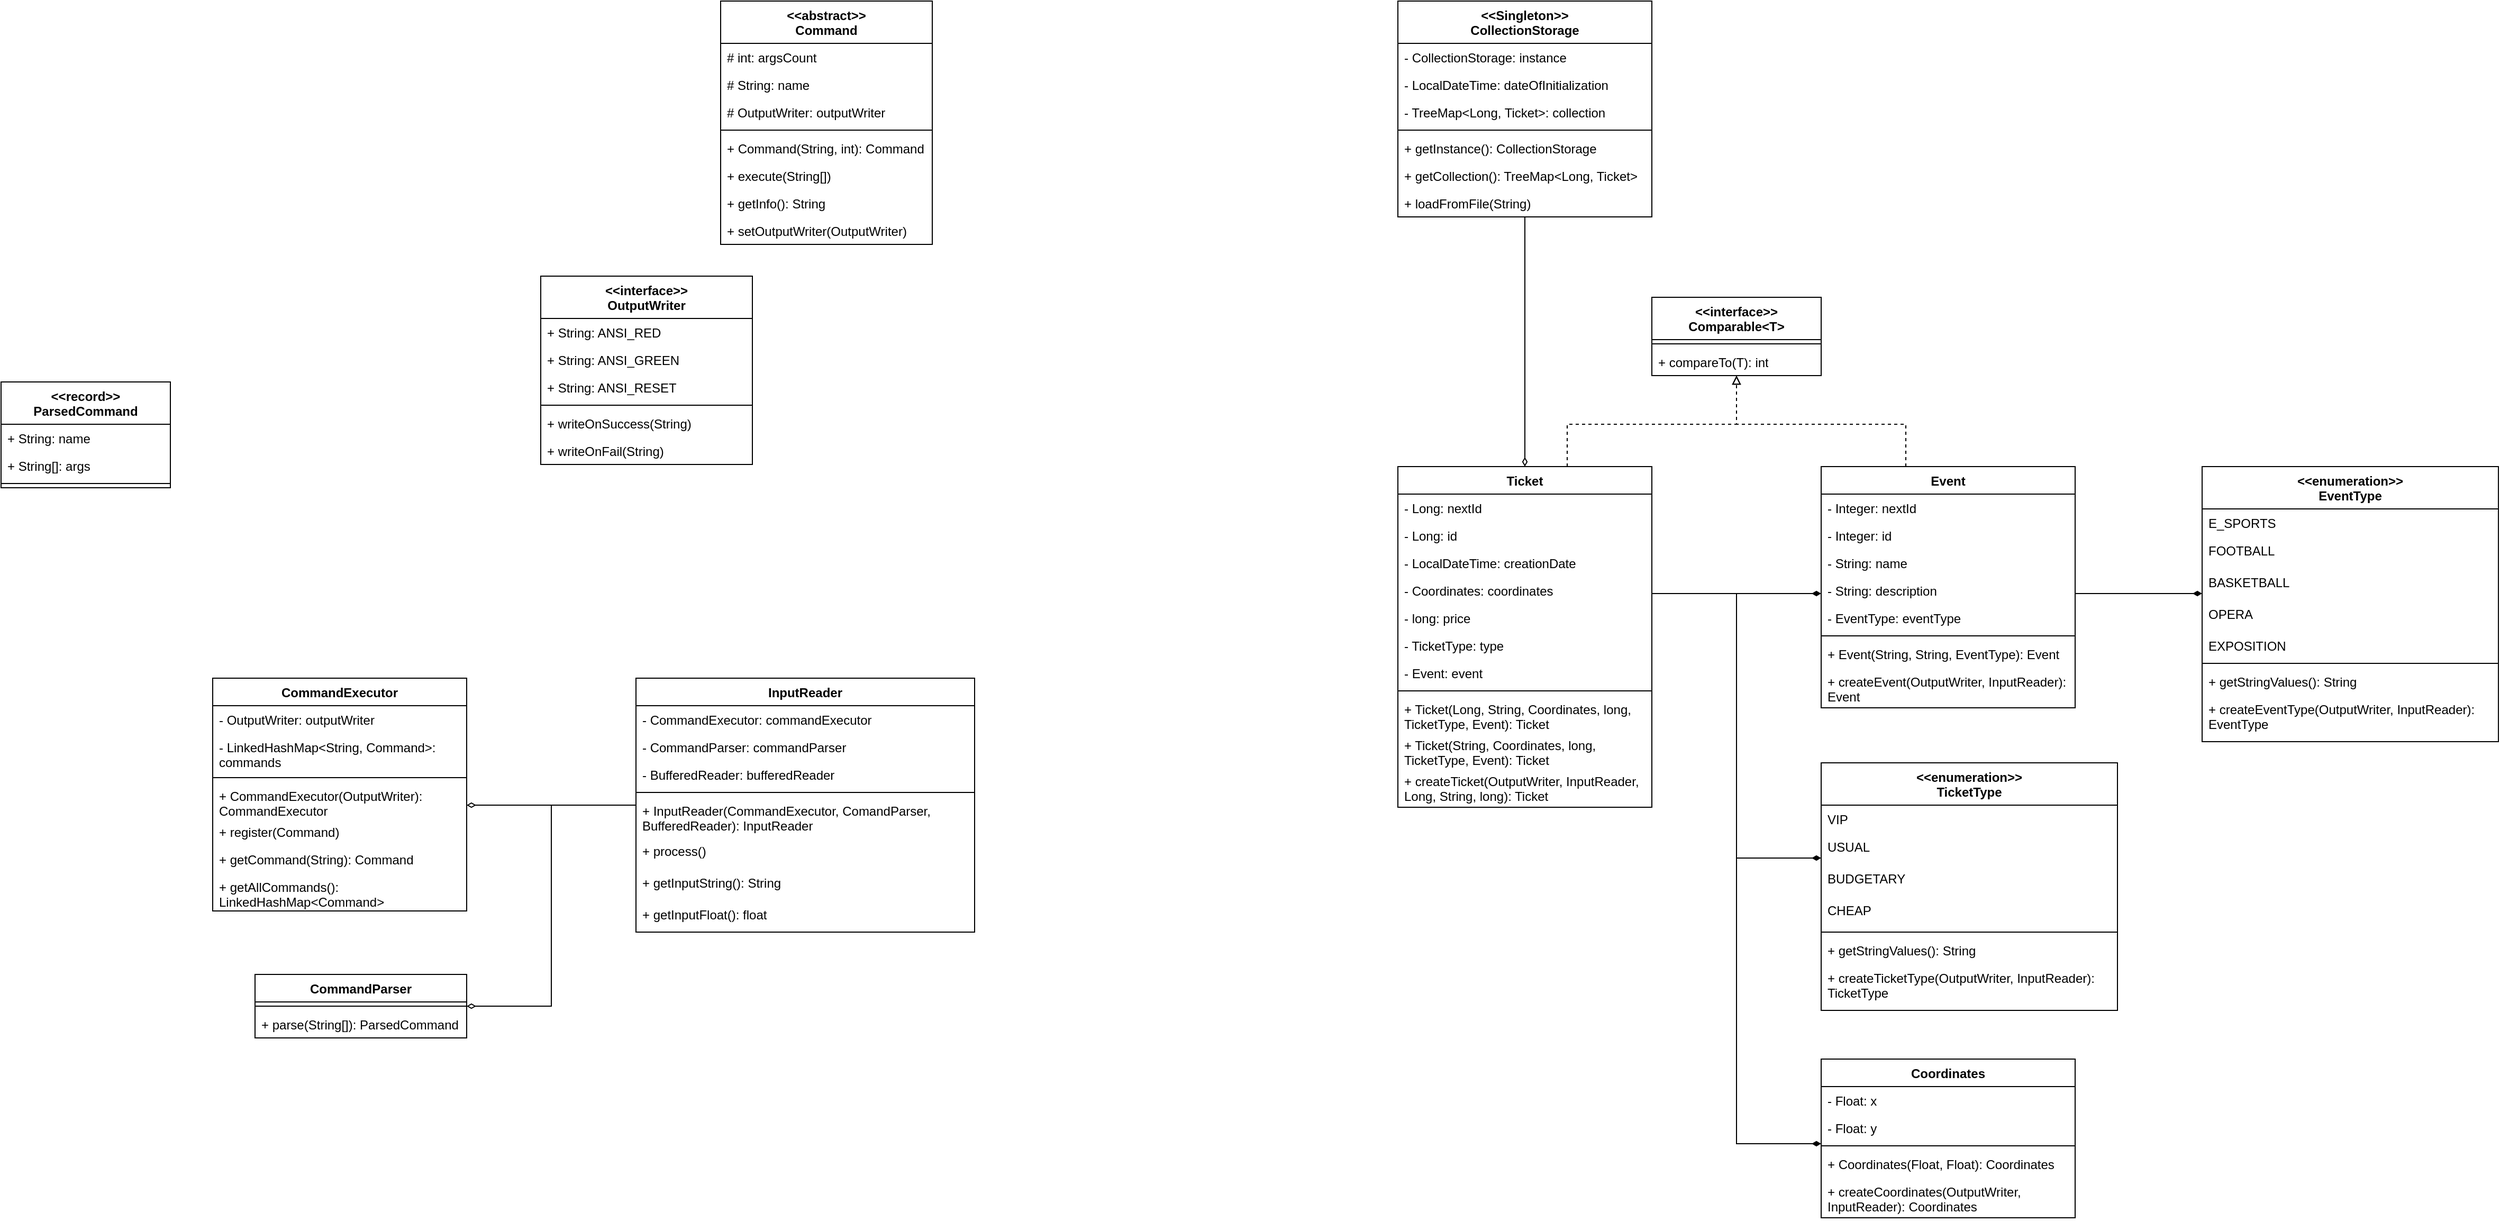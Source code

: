 <mxfile version="26.0.11">
  <diagram name="Страница — 1" id="2B_twAa1wRJCid5-EPwe">
    <mxGraphModel dx="1854" dy="580" grid="1" gridSize="10" guides="1" tooltips="1" connect="1" arrows="1" fold="1" page="1" pageScale="1" pageWidth="827" pageHeight="1169" math="0" shadow="0">
      <root>
        <mxCell id="0" />
        <mxCell id="1" parent="0" />
        <mxCell id="D6TceHeghgm-f9O-wfHP-1" value="&lt;div&gt;&amp;lt;&amp;lt;abstract&amp;gt;&amp;gt;&lt;/div&gt;Command" style="swimlane;fontStyle=1;align=center;verticalAlign=top;childLayout=stackLayout;horizontal=1;startSize=40;horizontalStack=0;resizeParent=1;resizeParentMax=0;resizeLast=0;collapsible=1;marginBottom=0;whiteSpace=wrap;html=1;" vertex="1" parent="1">
          <mxGeometry x="520" y="120" width="200" height="230" as="geometry" />
        </mxCell>
        <mxCell id="D6TceHeghgm-f9O-wfHP-2" value="# int: argsCount" style="text;strokeColor=none;fillColor=none;align=left;verticalAlign=top;spacingLeft=4;spacingRight=4;overflow=hidden;rotatable=0;points=[[0,0.5],[1,0.5]];portConstraint=eastwest;whiteSpace=wrap;html=1;" vertex="1" parent="D6TceHeghgm-f9O-wfHP-1">
          <mxGeometry y="40" width="200" height="26" as="geometry" />
        </mxCell>
        <mxCell id="D6TceHeghgm-f9O-wfHP-5" value="# String: name" style="text;strokeColor=none;fillColor=none;align=left;verticalAlign=top;spacingLeft=4;spacingRight=4;overflow=hidden;rotatable=0;points=[[0,0.5],[1,0.5]];portConstraint=eastwest;whiteSpace=wrap;html=1;" vertex="1" parent="D6TceHeghgm-f9O-wfHP-1">
          <mxGeometry y="66" width="200" height="26" as="geometry" />
        </mxCell>
        <mxCell id="D6TceHeghgm-f9O-wfHP-6" value="# OutputWriter: outputWriter" style="text;strokeColor=none;fillColor=none;align=left;verticalAlign=top;spacingLeft=4;spacingRight=4;overflow=hidden;rotatable=0;points=[[0,0.5],[1,0.5]];portConstraint=eastwest;whiteSpace=wrap;html=1;" vertex="1" parent="D6TceHeghgm-f9O-wfHP-1">
          <mxGeometry y="92" width="200" height="26" as="geometry" />
        </mxCell>
        <mxCell id="D6TceHeghgm-f9O-wfHP-3" value="" style="line;strokeWidth=1;fillColor=none;align=left;verticalAlign=middle;spacingTop=-1;spacingLeft=3;spacingRight=3;rotatable=0;labelPosition=right;points=[];portConstraint=eastwest;strokeColor=inherit;" vertex="1" parent="D6TceHeghgm-f9O-wfHP-1">
          <mxGeometry y="118" width="200" height="8" as="geometry" />
        </mxCell>
        <mxCell id="D6TceHeghgm-f9O-wfHP-4" value="+ Command(String, int): Command" style="text;strokeColor=none;fillColor=none;align=left;verticalAlign=top;spacingLeft=4;spacingRight=4;overflow=hidden;rotatable=0;points=[[0,0.5],[1,0.5]];portConstraint=eastwest;whiteSpace=wrap;html=1;" vertex="1" parent="D6TceHeghgm-f9O-wfHP-1">
          <mxGeometry y="126" width="200" height="26" as="geometry" />
        </mxCell>
        <mxCell id="D6TceHeghgm-f9O-wfHP-7" value="+ execute(String[])" style="text;strokeColor=none;fillColor=none;align=left;verticalAlign=top;spacingLeft=4;spacingRight=4;overflow=hidden;rotatable=0;points=[[0,0.5],[1,0.5]];portConstraint=eastwest;whiteSpace=wrap;html=1;" vertex="1" parent="D6TceHeghgm-f9O-wfHP-1">
          <mxGeometry y="152" width="200" height="26" as="geometry" />
        </mxCell>
        <mxCell id="D6TceHeghgm-f9O-wfHP-9" value="+ getInfo(): String" style="text;strokeColor=none;fillColor=none;align=left;verticalAlign=top;spacingLeft=4;spacingRight=4;overflow=hidden;rotatable=0;points=[[0,0.5],[1,0.5]];portConstraint=eastwest;whiteSpace=wrap;html=1;" vertex="1" parent="D6TceHeghgm-f9O-wfHP-1">
          <mxGeometry y="178" width="200" height="26" as="geometry" />
        </mxCell>
        <mxCell id="D6TceHeghgm-f9O-wfHP-8" value="+ setOutputWriter(OutputWriter)" style="text;strokeColor=none;fillColor=none;align=left;verticalAlign=top;spacingLeft=4;spacingRight=4;overflow=hidden;rotatable=0;points=[[0,0.5],[1,0.5]];portConstraint=eastwest;whiteSpace=wrap;html=1;" vertex="1" parent="D6TceHeghgm-f9O-wfHP-1">
          <mxGeometry y="204" width="200" height="26" as="geometry" />
        </mxCell>
        <mxCell id="D6TceHeghgm-f9O-wfHP-10" value="&lt;div&gt;&amp;lt;&amp;lt;interface&amp;gt;&amp;gt;&lt;/div&gt;OutputWriter" style="swimlane;fontStyle=1;align=center;verticalAlign=top;childLayout=stackLayout;horizontal=1;startSize=40;horizontalStack=0;resizeParent=1;resizeParentMax=0;resizeLast=0;collapsible=1;marginBottom=0;whiteSpace=wrap;html=1;" vertex="1" parent="1">
          <mxGeometry x="350" y="380" width="200" height="178" as="geometry" />
        </mxCell>
        <mxCell id="D6TceHeghgm-f9O-wfHP-11" value="+ String: ANSI_RED" style="text;strokeColor=none;fillColor=none;align=left;verticalAlign=top;spacingLeft=4;spacingRight=4;overflow=hidden;rotatable=0;points=[[0,0.5],[1,0.5]];portConstraint=eastwest;whiteSpace=wrap;html=1;" vertex="1" parent="D6TceHeghgm-f9O-wfHP-10">
          <mxGeometry y="40" width="200" height="26" as="geometry" />
        </mxCell>
        <mxCell id="D6TceHeghgm-f9O-wfHP-19" value="+ String: ANSI_GREEN" style="text;strokeColor=none;fillColor=none;align=left;verticalAlign=top;spacingLeft=4;spacingRight=4;overflow=hidden;rotatable=0;points=[[0,0.5],[1,0.5]];portConstraint=eastwest;whiteSpace=wrap;html=1;" vertex="1" parent="D6TceHeghgm-f9O-wfHP-10">
          <mxGeometry y="66" width="200" height="26" as="geometry" />
        </mxCell>
        <mxCell id="D6TceHeghgm-f9O-wfHP-20" value="+ String: ANSI_RESET" style="text;strokeColor=none;fillColor=none;align=left;verticalAlign=top;spacingLeft=4;spacingRight=4;overflow=hidden;rotatable=0;points=[[0,0.5],[1,0.5]];portConstraint=eastwest;whiteSpace=wrap;html=1;" vertex="1" parent="D6TceHeghgm-f9O-wfHP-10">
          <mxGeometry y="92" width="200" height="26" as="geometry" />
        </mxCell>
        <mxCell id="D6TceHeghgm-f9O-wfHP-14" value="" style="line;strokeWidth=1;fillColor=none;align=left;verticalAlign=middle;spacingTop=-1;spacingLeft=3;spacingRight=3;rotatable=0;labelPosition=right;points=[];portConstraint=eastwest;strokeColor=inherit;" vertex="1" parent="D6TceHeghgm-f9O-wfHP-10">
          <mxGeometry y="118" width="200" height="8" as="geometry" />
        </mxCell>
        <mxCell id="D6TceHeghgm-f9O-wfHP-16" value="+ writeOnSuccess(String)" style="text;strokeColor=none;fillColor=none;align=left;verticalAlign=top;spacingLeft=4;spacingRight=4;overflow=hidden;rotatable=0;points=[[0,0.5],[1,0.5]];portConstraint=eastwest;whiteSpace=wrap;html=1;" vertex="1" parent="D6TceHeghgm-f9O-wfHP-10">
          <mxGeometry y="126" width="200" height="26" as="geometry" />
        </mxCell>
        <mxCell id="D6TceHeghgm-f9O-wfHP-21" value="+ writeOnFail(String)" style="text;strokeColor=none;fillColor=none;align=left;verticalAlign=top;spacingLeft=4;spacingRight=4;overflow=hidden;rotatable=0;points=[[0,0.5],[1,0.5]];portConstraint=eastwest;whiteSpace=wrap;html=1;" vertex="1" parent="D6TceHeghgm-f9O-wfHP-10">
          <mxGeometry y="152" width="200" height="26" as="geometry" />
        </mxCell>
        <mxCell id="D6TceHeghgm-f9O-wfHP-116" style="edgeStyle=orthogonalEdgeStyle;rounded=0;orthogonalLoop=1;jettySize=auto;html=1;endArrow=diamondThin;endFill=0;" edge="1" parent="1" source="D6TceHeghgm-f9O-wfHP-22" target="D6TceHeghgm-f9O-wfHP-31">
          <mxGeometry relative="1" as="geometry">
            <Array as="points">
              <mxPoint x="320" y="880" />
              <mxPoint x="320" y="880" />
            </Array>
          </mxGeometry>
        </mxCell>
        <mxCell id="D6TceHeghgm-f9O-wfHP-117" style="edgeStyle=orthogonalEdgeStyle;rounded=0;orthogonalLoop=1;jettySize=auto;html=1;endArrow=diamondThin;endFill=0;" edge="1" parent="1" source="D6TceHeghgm-f9O-wfHP-22" target="D6TceHeghgm-f9O-wfHP-41">
          <mxGeometry relative="1" as="geometry">
            <Array as="points">
              <mxPoint x="360" y="880" />
              <mxPoint x="360" y="1070" />
            </Array>
          </mxGeometry>
        </mxCell>
        <mxCell id="D6TceHeghgm-f9O-wfHP-22" value="InputReader" style="swimlane;fontStyle=1;align=center;verticalAlign=top;childLayout=stackLayout;horizontal=1;startSize=26;horizontalStack=0;resizeParent=1;resizeParentMax=0;resizeLast=0;collapsible=1;marginBottom=0;whiteSpace=wrap;html=1;" vertex="1" parent="1">
          <mxGeometry x="440" y="760" width="320" height="240" as="geometry" />
        </mxCell>
        <mxCell id="D6TceHeghgm-f9O-wfHP-23" value="- CommandExecutor: commandExecutor" style="text;strokeColor=none;fillColor=none;align=left;verticalAlign=top;spacingLeft=4;spacingRight=4;overflow=hidden;rotatable=0;points=[[0,0.5],[1,0.5]];portConstraint=eastwest;whiteSpace=wrap;html=1;" vertex="1" parent="D6TceHeghgm-f9O-wfHP-22">
          <mxGeometry y="26" width="320" height="26" as="geometry" />
        </mxCell>
        <mxCell id="D6TceHeghgm-f9O-wfHP-26" value="- CommandParser: commandParser" style="text;strokeColor=none;fillColor=none;align=left;verticalAlign=top;spacingLeft=4;spacingRight=4;overflow=hidden;rotatable=0;points=[[0,0.5],[1,0.5]];portConstraint=eastwest;whiteSpace=wrap;html=1;" vertex="1" parent="D6TceHeghgm-f9O-wfHP-22">
          <mxGeometry y="52" width="320" height="26" as="geometry" />
        </mxCell>
        <mxCell id="D6TceHeghgm-f9O-wfHP-27" value="- BufferedReader: bufferedReader" style="text;strokeColor=none;fillColor=none;align=left;verticalAlign=top;spacingLeft=4;spacingRight=4;overflow=hidden;rotatable=0;points=[[0,0.5],[1,0.5]];portConstraint=eastwest;whiteSpace=wrap;html=1;" vertex="1" parent="D6TceHeghgm-f9O-wfHP-22">
          <mxGeometry y="78" width="320" height="26" as="geometry" />
        </mxCell>
        <mxCell id="D6TceHeghgm-f9O-wfHP-24" value="" style="line;strokeWidth=1;fillColor=none;align=left;verticalAlign=middle;spacingTop=-1;spacingLeft=3;spacingRight=3;rotatable=0;labelPosition=right;points=[];portConstraint=eastwest;strokeColor=inherit;" vertex="1" parent="D6TceHeghgm-f9O-wfHP-22">
          <mxGeometry y="104" width="320" height="8" as="geometry" />
        </mxCell>
        <mxCell id="D6TceHeghgm-f9O-wfHP-25" value="+ InputReader(CommandExecutor, ComandParser, BufferedReader): InputReader" style="text;strokeColor=none;fillColor=none;align=left;verticalAlign=top;spacingLeft=4;spacingRight=4;overflow=hidden;rotatable=0;points=[[0,0.5],[1,0.5]];portConstraint=eastwest;whiteSpace=wrap;html=1;" vertex="1" parent="D6TceHeghgm-f9O-wfHP-22">
          <mxGeometry y="112" width="320" height="38" as="geometry" />
        </mxCell>
        <mxCell id="D6TceHeghgm-f9O-wfHP-30" value="+ process()" style="text;strokeColor=none;fillColor=none;align=left;verticalAlign=top;spacingLeft=4;spacingRight=4;overflow=hidden;rotatable=0;points=[[0,0.5],[1,0.5]];portConstraint=eastwest;whiteSpace=wrap;html=1;" vertex="1" parent="D6TceHeghgm-f9O-wfHP-22">
          <mxGeometry y="150" width="320" height="30" as="geometry" />
        </mxCell>
        <mxCell id="D6TceHeghgm-f9O-wfHP-28" value="+ getInputString(): String" style="text;strokeColor=none;fillColor=none;align=left;verticalAlign=top;spacingLeft=4;spacingRight=4;overflow=hidden;rotatable=0;points=[[0,0.5],[1,0.5]];portConstraint=eastwest;whiteSpace=wrap;html=1;" vertex="1" parent="D6TceHeghgm-f9O-wfHP-22">
          <mxGeometry y="180" width="320" height="30" as="geometry" />
        </mxCell>
        <mxCell id="D6TceHeghgm-f9O-wfHP-29" value="+ getInputFloat(): float" style="text;strokeColor=none;fillColor=none;align=left;verticalAlign=top;spacingLeft=4;spacingRight=4;overflow=hidden;rotatable=0;points=[[0,0.5],[1,0.5]];portConstraint=eastwest;whiteSpace=wrap;html=1;" vertex="1" parent="D6TceHeghgm-f9O-wfHP-22">
          <mxGeometry y="210" width="320" height="30" as="geometry" />
        </mxCell>
        <mxCell id="D6TceHeghgm-f9O-wfHP-31" value="CommandExecutor" style="swimlane;fontStyle=1;align=center;verticalAlign=top;childLayout=stackLayout;horizontal=1;startSize=26;horizontalStack=0;resizeParent=1;resizeParentMax=0;resizeLast=0;collapsible=1;marginBottom=0;whiteSpace=wrap;html=1;" vertex="1" parent="1">
          <mxGeometry x="40" y="760" width="240" height="220" as="geometry" />
        </mxCell>
        <mxCell id="D6TceHeghgm-f9O-wfHP-32" value="- OutputWriter: outputWriter" style="text;strokeColor=none;fillColor=none;align=left;verticalAlign=top;spacingLeft=4;spacingRight=4;overflow=hidden;rotatable=0;points=[[0,0.5],[1,0.5]];portConstraint=eastwest;whiteSpace=wrap;html=1;" vertex="1" parent="D6TceHeghgm-f9O-wfHP-31">
          <mxGeometry y="26" width="240" height="26" as="geometry" />
        </mxCell>
        <mxCell id="D6TceHeghgm-f9O-wfHP-35" value="- LinkedHashMap&amp;lt;String, Command&amp;gt;: commands" style="text;strokeColor=none;fillColor=none;align=left;verticalAlign=top;spacingLeft=4;spacingRight=4;overflow=hidden;rotatable=0;points=[[0,0.5],[1,0.5]];portConstraint=eastwest;whiteSpace=wrap;html=1;" vertex="1" parent="D6TceHeghgm-f9O-wfHP-31">
          <mxGeometry y="52" width="240" height="38" as="geometry" />
        </mxCell>
        <mxCell id="D6TceHeghgm-f9O-wfHP-33" value="" style="line;strokeWidth=1;fillColor=none;align=left;verticalAlign=middle;spacingTop=-1;spacingLeft=3;spacingRight=3;rotatable=0;labelPosition=right;points=[];portConstraint=eastwest;strokeColor=inherit;" vertex="1" parent="D6TceHeghgm-f9O-wfHP-31">
          <mxGeometry y="90" width="240" height="8" as="geometry" />
        </mxCell>
        <mxCell id="D6TceHeghgm-f9O-wfHP-34" value="+ CommandExecutor(OutputWriter): CommandExecutor" style="text;strokeColor=none;fillColor=none;align=left;verticalAlign=top;spacingLeft=4;spacingRight=4;overflow=hidden;rotatable=0;points=[[0,0.5],[1,0.5]];portConstraint=eastwest;whiteSpace=wrap;html=1;" vertex="1" parent="D6TceHeghgm-f9O-wfHP-31">
          <mxGeometry y="98" width="240" height="34" as="geometry" />
        </mxCell>
        <mxCell id="D6TceHeghgm-f9O-wfHP-38" value="+ register(Command)" style="text;strokeColor=none;fillColor=none;align=left;verticalAlign=top;spacingLeft=4;spacingRight=4;overflow=hidden;rotatable=0;points=[[0,0.5],[1,0.5]];portConstraint=eastwest;whiteSpace=wrap;html=1;" vertex="1" parent="D6TceHeghgm-f9O-wfHP-31">
          <mxGeometry y="132" width="240" height="26" as="geometry" />
        </mxCell>
        <mxCell id="D6TceHeghgm-f9O-wfHP-39" value="+ getCommand(String): Command" style="text;strokeColor=none;fillColor=none;align=left;verticalAlign=top;spacingLeft=4;spacingRight=4;overflow=hidden;rotatable=0;points=[[0,0.5],[1,0.5]];portConstraint=eastwest;whiteSpace=wrap;html=1;" vertex="1" parent="D6TceHeghgm-f9O-wfHP-31">
          <mxGeometry y="158" width="240" height="26" as="geometry" />
        </mxCell>
        <mxCell id="D6TceHeghgm-f9O-wfHP-40" value="+ getAllCommands(): LinkedHashMap&amp;lt;Command&amp;gt;" style="text;strokeColor=none;fillColor=none;align=left;verticalAlign=top;spacingLeft=4;spacingRight=4;overflow=hidden;rotatable=0;points=[[0,0.5],[1,0.5]];portConstraint=eastwest;whiteSpace=wrap;html=1;" vertex="1" parent="D6TceHeghgm-f9O-wfHP-31">
          <mxGeometry y="184" width="240" height="36" as="geometry" />
        </mxCell>
        <mxCell id="D6TceHeghgm-f9O-wfHP-41" value="CommandParser" style="swimlane;fontStyle=1;align=center;verticalAlign=top;childLayout=stackLayout;horizontal=1;startSize=26;horizontalStack=0;resizeParent=1;resizeParentMax=0;resizeLast=0;collapsible=1;marginBottom=0;whiteSpace=wrap;html=1;" vertex="1" parent="1">
          <mxGeometry x="80" y="1040" width="200" height="60" as="geometry" />
        </mxCell>
        <mxCell id="D6TceHeghgm-f9O-wfHP-43" value="" style="line;strokeWidth=1;fillColor=none;align=left;verticalAlign=middle;spacingTop=-1;spacingLeft=3;spacingRight=3;rotatable=0;labelPosition=right;points=[];portConstraint=eastwest;strokeColor=inherit;" vertex="1" parent="D6TceHeghgm-f9O-wfHP-41">
          <mxGeometry y="26" width="200" height="8" as="geometry" />
        </mxCell>
        <mxCell id="D6TceHeghgm-f9O-wfHP-44" value="+ parse(String[]): ParsedCommand" style="text;strokeColor=none;fillColor=none;align=left;verticalAlign=top;spacingLeft=4;spacingRight=4;overflow=hidden;rotatable=0;points=[[0,0.5],[1,0.5]];portConstraint=eastwest;whiteSpace=wrap;html=1;" vertex="1" parent="D6TceHeghgm-f9O-wfHP-41">
          <mxGeometry y="34" width="200" height="26" as="geometry" />
        </mxCell>
        <mxCell id="D6TceHeghgm-f9O-wfHP-45" value="&lt;div&gt;&amp;lt;&amp;lt;record&amp;gt;&amp;gt;&lt;/div&gt;ParsedCommand" style="swimlane;fontStyle=1;align=center;verticalAlign=top;childLayout=stackLayout;horizontal=1;startSize=40;horizontalStack=0;resizeParent=1;resizeParentMax=0;resizeLast=0;collapsible=1;marginBottom=0;whiteSpace=wrap;html=1;" vertex="1" parent="1">
          <mxGeometry x="-160" y="480" width="160" height="100" as="geometry" />
        </mxCell>
        <mxCell id="D6TceHeghgm-f9O-wfHP-46" value="+ String: name" style="text;strokeColor=none;fillColor=none;align=left;verticalAlign=top;spacingLeft=4;spacingRight=4;overflow=hidden;rotatable=0;points=[[0,0.5],[1,0.5]];portConstraint=eastwest;whiteSpace=wrap;html=1;" vertex="1" parent="D6TceHeghgm-f9O-wfHP-45">
          <mxGeometry y="40" width="160" height="26" as="geometry" />
        </mxCell>
        <mxCell id="D6TceHeghgm-f9O-wfHP-49" value="+ String[]: args" style="text;strokeColor=none;fillColor=none;align=left;verticalAlign=top;spacingLeft=4;spacingRight=4;overflow=hidden;rotatable=0;points=[[0,0.5],[1,0.5]];portConstraint=eastwest;whiteSpace=wrap;html=1;" vertex="1" parent="D6TceHeghgm-f9O-wfHP-45">
          <mxGeometry y="66" width="160" height="26" as="geometry" />
        </mxCell>
        <mxCell id="D6TceHeghgm-f9O-wfHP-47" value="" style="line;strokeWidth=1;fillColor=none;align=left;verticalAlign=middle;spacingTop=-1;spacingLeft=3;spacingRight=3;rotatable=0;labelPosition=right;points=[];portConstraint=eastwest;strokeColor=inherit;" vertex="1" parent="D6TceHeghgm-f9O-wfHP-45">
          <mxGeometry y="92" width="160" height="8" as="geometry" />
        </mxCell>
        <mxCell id="D6TceHeghgm-f9O-wfHP-115" style="edgeStyle=orthogonalEdgeStyle;rounded=0;orthogonalLoop=1;jettySize=auto;html=1;endArrow=diamondThin;endFill=0;" edge="1" parent="1" source="D6TceHeghgm-f9O-wfHP-50" target="D6TceHeghgm-f9O-wfHP-74">
          <mxGeometry relative="1" as="geometry">
            <Array as="points">
              <mxPoint x="1280" y="540" />
              <mxPoint x="1280" y="540" />
            </Array>
          </mxGeometry>
        </mxCell>
        <mxCell id="D6TceHeghgm-f9O-wfHP-50" value="&lt;div&gt;&amp;lt;&amp;lt;Singleton&amp;gt;&amp;gt;&lt;/div&gt;CollectionStorage" style="swimlane;fontStyle=1;align=center;verticalAlign=top;childLayout=stackLayout;horizontal=1;startSize=40;horizontalStack=0;resizeParent=1;resizeParentMax=0;resizeLast=0;collapsible=1;marginBottom=0;whiteSpace=wrap;html=1;" vertex="1" parent="1">
          <mxGeometry x="1160" y="120" width="240" height="204" as="geometry" />
        </mxCell>
        <mxCell id="D6TceHeghgm-f9O-wfHP-51" value="- CollectionStorage: instance" style="text;strokeColor=none;fillColor=none;align=left;verticalAlign=top;spacingLeft=4;spacingRight=4;overflow=hidden;rotatable=0;points=[[0,0.5],[1,0.5]];portConstraint=eastwest;whiteSpace=wrap;html=1;" vertex="1" parent="D6TceHeghgm-f9O-wfHP-50">
          <mxGeometry y="40" width="240" height="26" as="geometry" />
        </mxCell>
        <mxCell id="D6TceHeghgm-f9O-wfHP-54" value="- LocalDateTime: dateOfInitialization" style="text;strokeColor=none;fillColor=none;align=left;verticalAlign=top;spacingLeft=4;spacingRight=4;overflow=hidden;rotatable=0;points=[[0,0.5],[1,0.5]];portConstraint=eastwest;whiteSpace=wrap;html=1;" vertex="1" parent="D6TceHeghgm-f9O-wfHP-50">
          <mxGeometry y="66" width="240" height="26" as="geometry" />
        </mxCell>
        <mxCell id="D6TceHeghgm-f9O-wfHP-55" value="- TreeMap&amp;lt;Long, Ticket&amp;gt;: collection" style="text;strokeColor=none;fillColor=none;align=left;verticalAlign=top;spacingLeft=4;spacingRight=4;overflow=hidden;rotatable=0;points=[[0,0.5],[1,0.5]];portConstraint=eastwest;whiteSpace=wrap;html=1;" vertex="1" parent="D6TceHeghgm-f9O-wfHP-50">
          <mxGeometry y="92" width="240" height="26" as="geometry" />
        </mxCell>
        <mxCell id="D6TceHeghgm-f9O-wfHP-52" value="" style="line;strokeWidth=1;fillColor=none;align=left;verticalAlign=middle;spacingTop=-1;spacingLeft=3;spacingRight=3;rotatable=0;labelPosition=right;points=[];portConstraint=eastwest;strokeColor=inherit;" vertex="1" parent="D6TceHeghgm-f9O-wfHP-50">
          <mxGeometry y="118" width="240" height="8" as="geometry" />
        </mxCell>
        <mxCell id="D6TceHeghgm-f9O-wfHP-53" value="+ getInstance(): CollectionStorage" style="text;strokeColor=none;fillColor=none;align=left;verticalAlign=top;spacingLeft=4;spacingRight=4;overflow=hidden;rotatable=0;points=[[0,0.5],[1,0.5]];portConstraint=eastwest;whiteSpace=wrap;html=1;" vertex="1" parent="D6TceHeghgm-f9O-wfHP-50">
          <mxGeometry y="126" width="240" height="26" as="geometry" />
        </mxCell>
        <mxCell id="D6TceHeghgm-f9O-wfHP-56" value="+ getCollection(): TreeMap&amp;lt;Long, Ticket&amp;gt;" style="text;strokeColor=none;fillColor=none;align=left;verticalAlign=top;spacingLeft=4;spacingRight=4;overflow=hidden;rotatable=0;points=[[0,0.5],[1,0.5]];portConstraint=eastwest;whiteSpace=wrap;html=1;" vertex="1" parent="D6TceHeghgm-f9O-wfHP-50">
          <mxGeometry y="152" width="240" height="26" as="geometry" />
        </mxCell>
        <mxCell id="D6TceHeghgm-f9O-wfHP-57" value="+ loadFromFile(String)" style="text;strokeColor=none;fillColor=none;align=left;verticalAlign=top;spacingLeft=4;spacingRight=4;overflow=hidden;rotatable=0;points=[[0,0.5],[1,0.5]];portConstraint=eastwest;whiteSpace=wrap;html=1;" vertex="1" parent="D6TceHeghgm-f9O-wfHP-50">
          <mxGeometry y="178" width="240" height="26" as="geometry" />
        </mxCell>
        <mxCell id="D6TceHeghgm-f9O-wfHP-58" value="Coordinates" style="swimlane;fontStyle=1;align=center;verticalAlign=top;childLayout=stackLayout;horizontal=1;startSize=26;horizontalStack=0;resizeParent=1;resizeParentMax=0;resizeLast=0;collapsible=1;marginBottom=0;whiteSpace=wrap;html=1;" vertex="1" parent="1">
          <mxGeometry x="1560" y="1120" width="240" height="150" as="geometry" />
        </mxCell>
        <mxCell id="D6TceHeghgm-f9O-wfHP-59" value="- Float: x" style="text;strokeColor=none;fillColor=none;align=left;verticalAlign=top;spacingLeft=4;spacingRight=4;overflow=hidden;rotatable=0;points=[[0,0.5],[1,0.5]];portConstraint=eastwest;whiteSpace=wrap;html=1;" vertex="1" parent="D6TceHeghgm-f9O-wfHP-58">
          <mxGeometry y="26" width="240" height="26" as="geometry" />
        </mxCell>
        <mxCell id="D6TceHeghgm-f9O-wfHP-62" value="- Float: y" style="text;strokeColor=none;fillColor=none;align=left;verticalAlign=top;spacingLeft=4;spacingRight=4;overflow=hidden;rotatable=0;points=[[0,0.5],[1,0.5]];portConstraint=eastwest;whiteSpace=wrap;html=1;" vertex="1" parent="D6TceHeghgm-f9O-wfHP-58">
          <mxGeometry y="52" width="240" height="26" as="geometry" />
        </mxCell>
        <mxCell id="D6TceHeghgm-f9O-wfHP-60" value="" style="line;strokeWidth=1;fillColor=none;align=left;verticalAlign=middle;spacingTop=-1;spacingLeft=3;spacingRight=3;rotatable=0;labelPosition=right;points=[];portConstraint=eastwest;strokeColor=inherit;" vertex="1" parent="D6TceHeghgm-f9O-wfHP-58">
          <mxGeometry y="78" width="240" height="8" as="geometry" />
        </mxCell>
        <mxCell id="D6TceHeghgm-f9O-wfHP-61" value="+ Coordinates(Float, Float): Coordinates" style="text;strokeColor=none;fillColor=none;align=left;verticalAlign=top;spacingLeft=4;spacingRight=4;overflow=hidden;rotatable=0;points=[[0,0.5],[1,0.5]];portConstraint=eastwest;whiteSpace=wrap;html=1;" vertex="1" parent="D6TceHeghgm-f9O-wfHP-58">
          <mxGeometry y="86" width="240" height="26" as="geometry" />
        </mxCell>
        <mxCell id="D6TceHeghgm-f9O-wfHP-63" value="+ createCoordinates(OutputWriter, InputReader): Coordinates" style="text;strokeColor=none;fillColor=none;align=left;verticalAlign=top;spacingLeft=4;spacingRight=4;overflow=hidden;rotatable=0;points=[[0,0.5],[1,0.5]];portConstraint=eastwest;whiteSpace=wrap;html=1;" vertex="1" parent="D6TceHeghgm-f9O-wfHP-58">
          <mxGeometry y="112" width="240" height="38" as="geometry" />
        </mxCell>
        <mxCell id="D6TceHeghgm-f9O-wfHP-108" style="edgeStyle=orthogonalEdgeStyle;rounded=0;orthogonalLoop=1;jettySize=auto;html=1;endArrow=diamondThin;endFill=1;" edge="1" parent="1" source="D6TceHeghgm-f9O-wfHP-64" target="D6TceHeghgm-f9O-wfHP-87">
          <mxGeometry relative="1" as="geometry">
            <Array as="points">
              <mxPoint x="1830" y="680" />
              <mxPoint x="1830" y="680" />
            </Array>
          </mxGeometry>
        </mxCell>
        <mxCell id="D6TceHeghgm-f9O-wfHP-114" style="edgeStyle=orthogonalEdgeStyle;rounded=0;orthogonalLoop=1;jettySize=auto;html=1;dashed=1;endArrow=block;endFill=0;" edge="1" parent="1" source="D6TceHeghgm-f9O-wfHP-64" target="D6TceHeghgm-f9O-wfHP-109">
          <mxGeometry relative="1" as="geometry">
            <Array as="points">
              <mxPoint x="1640" y="520" />
              <mxPoint x="1480" y="520" />
            </Array>
          </mxGeometry>
        </mxCell>
        <mxCell id="D6TceHeghgm-f9O-wfHP-64" value="Event" style="swimlane;fontStyle=1;align=center;verticalAlign=top;childLayout=stackLayout;horizontal=1;startSize=26;horizontalStack=0;resizeParent=1;resizeParentMax=0;resizeLast=0;collapsible=1;marginBottom=0;whiteSpace=wrap;html=1;" vertex="1" parent="1">
          <mxGeometry x="1560" y="560" width="240" height="228" as="geometry" />
        </mxCell>
        <mxCell id="D6TceHeghgm-f9O-wfHP-65" value="- Integer: nextId" style="text;strokeColor=none;fillColor=none;align=left;verticalAlign=top;spacingLeft=4;spacingRight=4;overflow=hidden;rotatable=0;points=[[0,0.5],[1,0.5]];portConstraint=eastwest;whiteSpace=wrap;html=1;" vertex="1" parent="D6TceHeghgm-f9O-wfHP-64">
          <mxGeometry y="26" width="240" height="26" as="geometry" />
        </mxCell>
        <mxCell id="D6TceHeghgm-f9O-wfHP-66" value="- Integer: id" style="text;strokeColor=none;fillColor=none;align=left;verticalAlign=top;spacingLeft=4;spacingRight=4;overflow=hidden;rotatable=0;points=[[0,0.5],[1,0.5]];portConstraint=eastwest;whiteSpace=wrap;html=1;" vertex="1" parent="D6TceHeghgm-f9O-wfHP-64">
          <mxGeometry y="52" width="240" height="26" as="geometry" />
        </mxCell>
        <mxCell id="D6TceHeghgm-f9O-wfHP-71" value="- String: name" style="text;strokeColor=none;fillColor=none;align=left;verticalAlign=top;spacingLeft=4;spacingRight=4;overflow=hidden;rotatable=0;points=[[0,0.5],[1,0.5]];portConstraint=eastwest;whiteSpace=wrap;html=1;" vertex="1" parent="D6TceHeghgm-f9O-wfHP-64">
          <mxGeometry y="78" width="240" height="26" as="geometry" />
        </mxCell>
        <mxCell id="D6TceHeghgm-f9O-wfHP-72" value="- String: description" style="text;strokeColor=none;fillColor=none;align=left;verticalAlign=top;spacingLeft=4;spacingRight=4;overflow=hidden;rotatable=0;points=[[0,0.5],[1,0.5]];portConstraint=eastwest;whiteSpace=wrap;html=1;" vertex="1" parent="D6TceHeghgm-f9O-wfHP-64">
          <mxGeometry y="104" width="240" height="26" as="geometry" />
        </mxCell>
        <mxCell id="D6TceHeghgm-f9O-wfHP-73" value="- EventType: eventType" style="text;strokeColor=none;fillColor=none;align=left;verticalAlign=top;spacingLeft=4;spacingRight=4;overflow=hidden;rotatable=0;points=[[0,0.5],[1,0.5]];portConstraint=eastwest;whiteSpace=wrap;html=1;" vertex="1" parent="D6TceHeghgm-f9O-wfHP-64">
          <mxGeometry y="130" width="240" height="26" as="geometry" />
        </mxCell>
        <mxCell id="D6TceHeghgm-f9O-wfHP-67" value="" style="line;strokeWidth=1;fillColor=none;align=left;verticalAlign=middle;spacingTop=-1;spacingLeft=3;spacingRight=3;rotatable=0;labelPosition=right;points=[];portConstraint=eastwest;strokeColor=inherit;" vertex="1" parent="D6TceHeghgm-f9O-wfHP-64">
          <mxGeometry y="156" width="240" height="8" as="geometry" />
        </mxCell>
        <mxCell id="D6TceHeghgm-f9O-wfHP-68" value="+ Event(String, String, EventType): Event" style="text;strokeColor=none;fillColor=none;align=left;verticalAlign=top;spacingLeft=4;spacingRight=4;overflow=hidden;rotatable=0;points=[[0,0.5],[1,0.5]];portConstraint=eastwest;whiteSpace=wrap;html=1;" vertex="1" parent="D6TceHeghgm-f9O-wfHP-64">
          <mxGeometry y="164" width="240" height="26" as="geometry" />
        </mxCell>
        <mxCell id="D6TceHeghgm-f9O-wfHP-69" value="+ createEvent(OutputWriter, InputReader): Event" style="text;strokeColor=none;fillColor=none;align=left;verticalAlign=top;spacingLeft=4;spacingRight=4;overflow=hidden;rotatable=0;points=[[0,0.5],[1,0.5]];portConstraint=eastwest;whiteSpace=wrap;html=1;" vertex="1" parent="D6TceHeghgm-f9O-wfHP-64">
          <mxGeometry y="190" width="240" height="38" as="geometry" />
        </mxCell>
        <mxCell id="D6TceHeghgm-f9O-wfHP-105" style="edgeStyle=orthogonalEdgeStyle;rounded=0;orthogonalLoop=1;jettySize=auto;html=1;endArrow=diamondThin;endFill=1;" edge="1" parent="1" source="D6TceHeghgm-f9O-wfHP-74" target="D6TceHeghgm-f9O-wfHP-96">
          <mxGeometry relative="1" as="geometry">
            <Array as="points">
              <mxPoint x="1480" y="680" />
              <mxPoint x="1480" y="930" />
            </Array>
          </mxGeometry>
        </mxCell>
        <mxCell id="D6TceHeghgm-f9O-wfHP-106" style="edgeStyle=orthogonalEdgeStyle;rounded=0;orthogonalLoop=1;jettySize=auto;html=1;endArrow=diamondThin;endFill=1;" edge="1" parent="1" source="D6TceHeghgm-f9O-wfHP-74" target="D6TceHeghgm-f9O-wfHP-58">
          <mxGeometry relative="1" as="geometry">
            <Array as="points">
              <mxPoint x="1480" y="680" />
              <mxPoint x="1480" y="1200" />
            </Array>
          </mxGeometry>
        </mxCell>
        <mxCell id="D6TceHeghgm-f9O-wfHP-107" style="edgeStyle=orthogonalEdgeStyle;rounded=0;orthogonalLoop=1;jettySize=auto;html=1;endArrow=diamondThin;endFill=1;" edge="1" parent="1" source="D6TceHeghgm-f9O-wfHP-74" target="D6TceHeghgm-f9O-wfHP-64">
          <mxGeometry relative="1" as="geometry">
            <Array as="points">
              <mxPoint x="1520" y="680" />
              <mxPoint x="1520" y="680" />
            </Array>
          </mxGeometry>
        </mxCell>
        <mxCell id="D6TceHeghgm-f9O-wfHP-113" style="edgeStyle=orthogonalEdgeStyle;rounded=0;orthogonalLoop=1;jettySize=auto;html=1;dashed=1;endArrow=block;endFill=0;" edge="1" parent="1" source="D6TceHeghgm-f9O-wfHP-74" target="D6TceHeghgm-f9O-wfHP-109">
          <mxGeometry relative="1" as="geometry">
            <Array as="points">
              <mxPoint x="1320" y="520" />
              <mxPoint x="1480" y="520" />
            </Array>
          </mxGeometry>
        </mxCell>
        <mxCell id="D6TceHeghgm-f9O-wfHP-74" value="Ticket" style="swimlane;fontStyle=1;align=center;verticalAlign=top;childLayout=stackLayout;horizontal=1;startSize=26;horizontalStack=0;resizeParent=1;resizeParentMax=0;resizeLast=0;collapsible=1;marginBottom=0;whiteSpace=wrap;html=1;" vertex="1" parent="1">
          <mxGeometry x="1160" y="560" width="240" height="322" as="geometry" />
        </mxCell>
        <mxCell id="D6TceHeghgm-f9O-wfHP-75" value="- Long: nextId" style="text;strokeColor=none;fillColor=none;align=left;verticalAlign=top;spacingLeft=4;spacingRight=4;overflow=hidden;rotatable=0;points=[[0,0.5],[1,0.5]];portConstraint=eastwest;whiteSpace=wrap;html=1;" vertex="1" parent="D6TceHeghgm-f9O-wfHP-74">
          <mxGeometry y="26" width="240" height="26" as="geometry" />
        </mxCell>
        <mxCell id="D6TceHeghgm-f9O-wfHP-76" value="- Long: id" style="text;strokeColor=none;fillColor=none;align=left;verticalAlign=top;spacingLeft=4;spacingRight=4;overflow=hidden;rotatable=0;points=[[0,0.5],[1,0.5]];portConstraint=eastwest;whiteSpace=wrap;html=1;" vertex="1" parent="D6TceHeghgm-f9O-wfHP-74">
          <mxGeometry y="52" width="240" height="26" as="geometry" />
        </mxCell>
        <mxCell id="D6TceHeghgm-f9O-wfHP-77" value="- LocalDateTime: creationDate" style="text;strokeColor=none;fillColor=none;align=left;verticalAlign=top;spacingLeft=4;spacingRight=4;overflow=hidden;rotatable=0;points=[[0,0.5],[1,0.5]];portConstraint=eastwest;whiteSpace=wrap;html=1;" vertex="1" parent="D6TceHeghgm-f9O-wfHP-74">
          <mxGeometry y="78" width="240" height="26" as="geometry" />
        </mxCell>
        <mxCell id="D6TceHeghgm-f9O-wfHP-78" value="- Coordinates: coordinates" style="text;strokeColor=none;fillColor=none;align=left;verticalAlign=top;spacingLeft=4;spacingRight=4;overflow=hidden;rotatable=0;points=[[0,0.5],[1,0.5]];portConstraint=eastwest;whiteSpace=wrap;html=1;" vertex="1" parent="D6TceHeghgm-f9O-wfHP-74">
          <mxGeometry y="104" width="240" height="26" as="geometry" />
        </mxCell>
        <mxCell id="D6TceHeghgm-f9O-wfHP-79" value="- long: price" style="text;strokeColor=none;fillColor=none;align=left;verticalAlign=top;spacingLeft=4;spacingRight=4;overflow=hidden;rotatable=0;points=[[0,0.5],[1,0.5]];portConstraint=eastwest;whiteSpace=wrap;html=1;" vertex="1" parent="D6TceHeghgm-f9O-wfHP-74">
          <mxGeometry y="130" width="240" height="26" as="geometry" />
        </mxCell>
        <mxCell id="D6TceHeghgm-f9O-wfHP-84" value="- TicketType: type" style="text;strokeColor=none;fillColor=none;align=left;verticalAlign=top;spacingLeft=4;spacingRight=4;overflow=hidden;rotatable=0;points=[[0,0.5],[1,0.5]];portConstraint=eastwest;whiteSpace=wrap;html=1;" vertex="1" parent="D6TceHeghgm-f9O-wfHP-74">
          <mxGeometry y="156" width="240" height="26" as="geometry" />
        </mxCell>
        <mxCell id="D6TceHeghgm-f9O-wfHP-85" value="- Event: event" style="text;strokeColor=none;fillColor=none;align=left;verticalAlign=top;spacingLeft=4;spacingRight=4;overflow=hidden;rotatable=0;points=[[0,0.5],[1,0.5]];portConstraint=eastwest;whiteSpace=wrap;html=1;" vertex="1" parent="D6TceHeghgm-f9O-wfHP-74">
          <mxGeometry y="182" width="240" height="26" as="geometry" />
        </mxCell>
        <mxCell id="D6TceHeghgm-f9O-wfHP-80" value="" style="line;strokeWidth=1;fillColor=none;align=left;verticalAlign=middle;spacingTop=-1;spacingLeft=3;spacingRight=3;rotatable=0;labelPosition=right;points=[];portConstraint=eastwest;strokeColor=inherit;" vertex="1" parent="D6TceHeghgm-f9O-wfHP-74">
          <mxGeometry y="208" width="240" height="8" as="geometry" />
        </mxCell>
        <mxCell id="D6TceHeghgm-f9O-wfHP-81" value="+ Ticket(Long, String, Coordinates, long, TicketType, Event): Ticket" style="text;strokeColor=none;fillColor=none;align=left;verticalAlign=top;spacingLeft=4;spacingRight=4;overflow=hidden;rotatable=0;points=[[0,0.5],[1,0.5]];portConstraint=eastwest;whiteSpace=wrap;html=1;" vertex="1" parent="D6TceHeghgm-f9O-wfHP-74">
          <mxGeometry y="216" width="240" height="34" as="geometry" />
        </mxCell>
        <mxCell id="D6TceHeghgm-f9O-wfHP-86" value="+ Ticket(String, Coordinates, long, TicketType, Event): Ticket" style="text;strokeColor=none;fillColor=none;align=left;verticalAlign=top;spacingLeft=4;spacingRight=4;overflow=hidden;rotatable=0;points=[[0,0.5],[1,0.5]];portConstraint=eastwest;whiteSpace=wrap;html=1;" vertex="1" parent="D6TceHeghgm-f9O-wfHP-74">
          <mxGeometry y="250" width="240" height="34" as="geometry" />
        </mxCell>
        <mxCell id="D6TceHeghgm-f9O-wfHP-82" value="+ createTicket(OutputWriter, InputReader, Long, String, long): Ticket" style="text;strokeColor=none;fillColor=none;align=left;verticalAlign=top;spacingLeft=4;spacingRight=4;overflow=hidden;rotatable=0;points=[[0,0.5],[1,0.5]];portConstraint=eastwest;whiteSpace=wrap;html=1;" vertex="1" parent="D6TceHeghgm-f9O-wfHP-74">
          <mxGeometry y="284" width="240" height="38" as="geometry" />
        </mxCell>
        <mxCell id="D6TceHeghgm-f9O-wfHP-87" value="&lt;div&gt;&amp;lt;&amp;lt;enumeration&amp;gt;&amp;gt;&lt;/div&gt;EventType" style="swimlane;fontStyle=1;align=center;verticalAlign=top;childLayout=stackLayout;horizontal=1;startSize=40;horizontalStack=0;resizeParent=1;resizeParentMax=0;resizeLast=0;collapsible=1;marginBottom=0;whiteSpace=wrap;html=1;" vertex="1" parent="1">
          <mxGeometry x="1920" y="560" width="280" height="260" as="geometry" />
        </mxCell>
        <mxCell id="D6TceHeghgm-f9O-wfHP-88" value="E_SPORTS" style="text;strokeColor=none;fillColor=none;align=left;verticalAlign=top;spacingLeft=4;spacingRight=4;overflow=hidden;rotatable=0;points=[[0,0.5],[1,0.5]];portConstraint=eastwest;whiteSpace=wrap;html=1;" vertex="1" parent="D6TceHeghgm-f9O-wfHP-87">
          <mxGeometry y="40" width="280" height="26" as="geometry" />
        </mxCell>
        <mxCell id="D6TceHeghgm-f9O-wfHP-94" value="FOOTBALL" style="text;strokeColor=none;fillColor=none;align=left;verticalAlign=top;spacingLeft=4;spacingRight=4;overflow=hidden;rotatable=0;points=[[0,0.5],[1,0.5]];portConstraint=eastwest;whiteSpace=wrap;html=1;" vertex="1" parent="D6TceHeghgm-f9O-wfHP-87">
          <mxGeometry y="66" width="280" height="30" as="geometry" />
        </mxCell>
        <mxCell id="D6TceHeghgm-f9O-wfHP-93" value="BASKETBALL" style="text;strokeColor=none;fillColor=none;align=left;verticalAlign=top;spacingLeft=4;spacingRight=4;overflow=hidden;rotatable=0;points=[[0,0.5],[1,0.5]];portConstraint=eastwest;whiteSpace=wrap;html=1;" vertex="1" parent="D6TceHeghgm-f9O-wfHP-87">
          <mxGeometry y="96" width="280" height="30" as="geometry" />
        </mxCell>
        <mxCell id="D6TceHeghgm-f9O-wfHP-92" value="OPERA" style="text;strokeColor=none;fillColor=none;align=left;verticalAlign=top;spacingLeft=4;spacingRight=4;overflow=hidden;rotatable=0;points=[[0,0.5],[1,0.5]];portConstraint=eastwest;whiteSpace=wrap;html=1;" vertex="1" parent="D6TceHeghgm-f9O-wfHP-87">
          <mxGeometry y="126" width="280" height="30" as="geometry" />
        </mxCell>
        <mxCell id="D6TceHeghgm-f9O-wfHP-91" value="EXPOSITION" style="text;strokeColor=none;fillColor=none;align=left;verticalAlign=top;spacingLeft=4;spacingRight=4;overflow=hidden;rotatable=0;points=[[0,0.5],[1,0.5]];portConstraint=eastwest;whiteSpace=wrap;html=1;" vertex="1" parent="D6TceHeghgm-f9O-wfHP-87">
          <mxGeometry y="156" width="280" height="26" as="geometry" />
        </mxCell>
        <mxCell id="D6TceHeghgm-f9O-wfHP-89" value="" style="line;strokeWidth=1;fillColor=none;align=left;verticalAlign=middle;spacingTop=-1;spacingLeft=3;spacingRight=3;rotatable=0;labelPosition=right;points=[];portConstraint=eastwest;strokeColor=inherit;" vertex="1" parent="D6TceHeghgm-f9O-wfHP-87">
          <mxGeometry y="182" width="280" height="8" as="geometry" />
        </mxCell>
        <mxCell id="D6TceHeghgm-f9O-wfHP-90" value="+ getStringValues(): String" style="text;strokeColor=none;fillColor=none;align=left;verticalAlign=top;spacingLeft=4;spacingRight=4;overflow=hidden;rotatable=0;points=[[0,0.5],[1,0.5]];portConstraint=eastwest;whiteSpace=wrap;html=1;" vertex="1" parent="D6TceHeghgm-f9O-wfHP-87">
          <mxGeometry y="190" width="280" height="26" as="geometry" />
        </mxCell>
        <mxCell id="D6TceHeghgm-f9O-wfHP-95" value="+ createEventType(OutputWriter, InputReader): EventType" style="text;strokeColor=none;fillColor=none;align=left;verticalAlign=top;spacingLeft=4;spacingRight=4;overflow=hidden;rotatable=0;points=[[0,0.5],[1,0.5]];portConstraint=eastwest;whiteSpace=wrap;html=1;" vertex="1" parent="D6TceHeghgm-f9O-wfHP-87">
          <mxGeometry y="216" width="280" height="44" as="geometry" />
        </mxCell>
        <mxCell id="D6TceHeghgm-f9O-wfHP-96" value="&lt;div&gt;&amp;lt;&amp;lt;enumeration&amp;gt;&amp;gt;&lt;/div&gt;TicketType" style="swimlane;fontStyle=1;align=center;verticalAlign=top;childLayout=stackLayout;horizontal=1;startSize=40;horizontalStack=0;resizeParent=1;resizeParentMax=0;resizeLast=0;collapsible=1;marginBottom=0;whiteSpace=wrap;html=1;" vertex="1" parent="1">
          <mxGeometry x="1560" y="840" width="280" height="234" as="geometry" />
        </mxCell>
        <mxCell id="D6TceHeghgm-f9O-wfHP-97" value="VIP" style="text;strokeColor=none;fillColor=none;align=left;verticalAlign=top;spacingLeft=4;spacingRight=4;overflow=hidden;rotatable=0;points=[[0,0.5],[1,0.5]];portConstraint=eastwest;whiteSpace=wrap;html=1;" vertex="1" parent="D6TceHeghgm-f9O-wfHP-96">
          <mxGeometry y="40" width="280" height="26" as="geometry" />
        </mxCell>
        <mxCell id="D6TceHeghgm-f9O-wfHP-98" value="USUAL" style="text;strokeColor=none;fillColor=none;align=left;verticalAlign=top;spacingLeft=4;spacingRight=4;overflow=hidden;rotatable=0;points=[[0,0.5],[1,0.5]];portConstraint=eastwest;whiteSpace=wrap;html=1;" vertex="1" parent="D6TceHeghgm-f9O-wfHP-96">
          <mxGeometry y="66" width="280" height="30" as="geometry" />
        </mxCell>
        <mxCell id="D6TceHeghgm-f9O-wfHP-99" value="BUDGETARY" style="text;strokeColor=none;fillColor=none;align=left;verticalAlign=top;spacingLeft=4;spacingRight=4;overflow=hidden;rotatable=0;points=[[0,0.5],[1,0.5]];portConstraint=eastwest;whiteSpace=wrap;html=1;" vertex="1" parent="D6TceHeghgm-f9O-wfHP-96">
          <mxGeometry y="96" width="280" height="30" as="geometry" />
        </mxCell>
        <mxCell id="D6TceHeghgm-f9O-wfHP-100" value="CHEAP" style="text;strokeColor=none;fillColor=none;align=left;verticalAlign=top;spacingLeft=4;spacingRight=4;overflow=hidden;rotatable=0;points=[[0,0.5],[1,0.5]];portConstraint=eastwest;whiteSpace=wrap;html=1;" vertex="1" parent="D6TceHeghgm-f9O-wfHP-96">
          <mxGeometry y="126" width="280" height="30" as="geometry" />
        </mxCell>
        <mxCell id="D6TceHeghgm-f9O-wfHP-102" value="" style="line;strokeWidth=1;fillColor=none;align=left;verticalAlign=middle;spacingTop=-1;spacingLeft=3;spacingRight=3;rotatable=0;labelPosition=right;points=[];portConstraint=eastwest;strokeColor=inherit;" vertex="1" parent="D6TceHeghgm-f9O-wfHP-96">
          <mxGeometry y="156" width="280" height="8" as="geometry" />
        </mxCell>
        <mxCell id="D6TceHeghgm-f9O-wfHP-103" value="+ getStringValues(): String" style="text;strokeColor=none;fillColor=none;align=left;verticalAlign=top;spacingLeft=4;spacingRight=4;overflow=hidden;rotatable=0;points=[[0,0.5],[1,0.5]];portConstraint=eastwest;whiteSpace=wrap;html=1;" vertex="1" parent="D6TceHeghgm-f9O-wfHP-96">
          <mxGeometry y="164" width="280" height="26" as="geometry" />
        </mxCell>
        <mxCell id="D6TceHeghgm-f9O-wfHP-104" value="+ createTicketType(OutputWriter, InputReader): TicketType" style="text;strokeColor=none;fillColor=none;align=left;verticalAlign=top;spacingLeft=4;spacingRight=4;overflow=hidden;rotatable=0;points=[[0,0.5],[1,0.5]];portConstraint=eastwest;whiteSpace=wrap;html=1;" vertex="1" parent="D6TceHeghgm-f9O-wfHP-96">
          <mxGeometry y="190" width="280" height="44" as="geometry" />
        </mxCell>
        <mxCell id="D6TceHeghgm-f9O-wfHP-109" value="&amp;lt;&amp;lt;interface&amp;gt;&amp;gt;&lt;div&gt;Comparable&amp;lt;T&amp;gt;&lt;/div&gt;" style="swimlane;fontStyle=1;align=center;verticalAlign=top;childLayout=stackLayout;horizontal=1;startSize=40;horizontalStack=0;resizeParent=1;resizeParentMax=0;resizeLast=0;collapsible=1;marginBottom=0;whiteSpace=wrap;html=1;" vertex="1" parent="1">
          <mxGeometry x="1400" y="400" width="160" height="74" as="geometry" />
        </mxCell>
        <mxCell id="D6TceHeghgm-f9O-wfHP-111" value="" style="line;strokeWidth=1;fillColor=none;align=left;verticalAlign=middle;spacingTop=-1;spacingLeft=3;spacingRight=3;rotatable=0;labelPosition=right;points=[];portConstraint=eastwest;strokeColor=inherit;" vertex="1" parent="D6TceHeghgm-f9O-wfHP-109">
          <mxGeometry y="40" width="160" height="8" as="geometry" />
        </mxCell>
        <mxCell id="D6TceHeghgm-f9O-wfHP-112" value="+ compareTo(T): int" style="text;strokeColor=none;fillColor=none;align=left;verticalAlign=top;spacingLeft=4;spacingRight=4;overflow=hidden;rotatable=0;points=[[0,0.5],[1,0.5]];portConstraint=eastwest;whiteSpace=wrap;html=1;" vertex="1" parent="D6TceHeghgm-f9O-wfHP-109">
          <mxGeometry y="48" width="160" height="26" as="geometry" />
        </mxCell>
      </root>
    </mxGraphModel>
  </diagram>
</mxfile>
